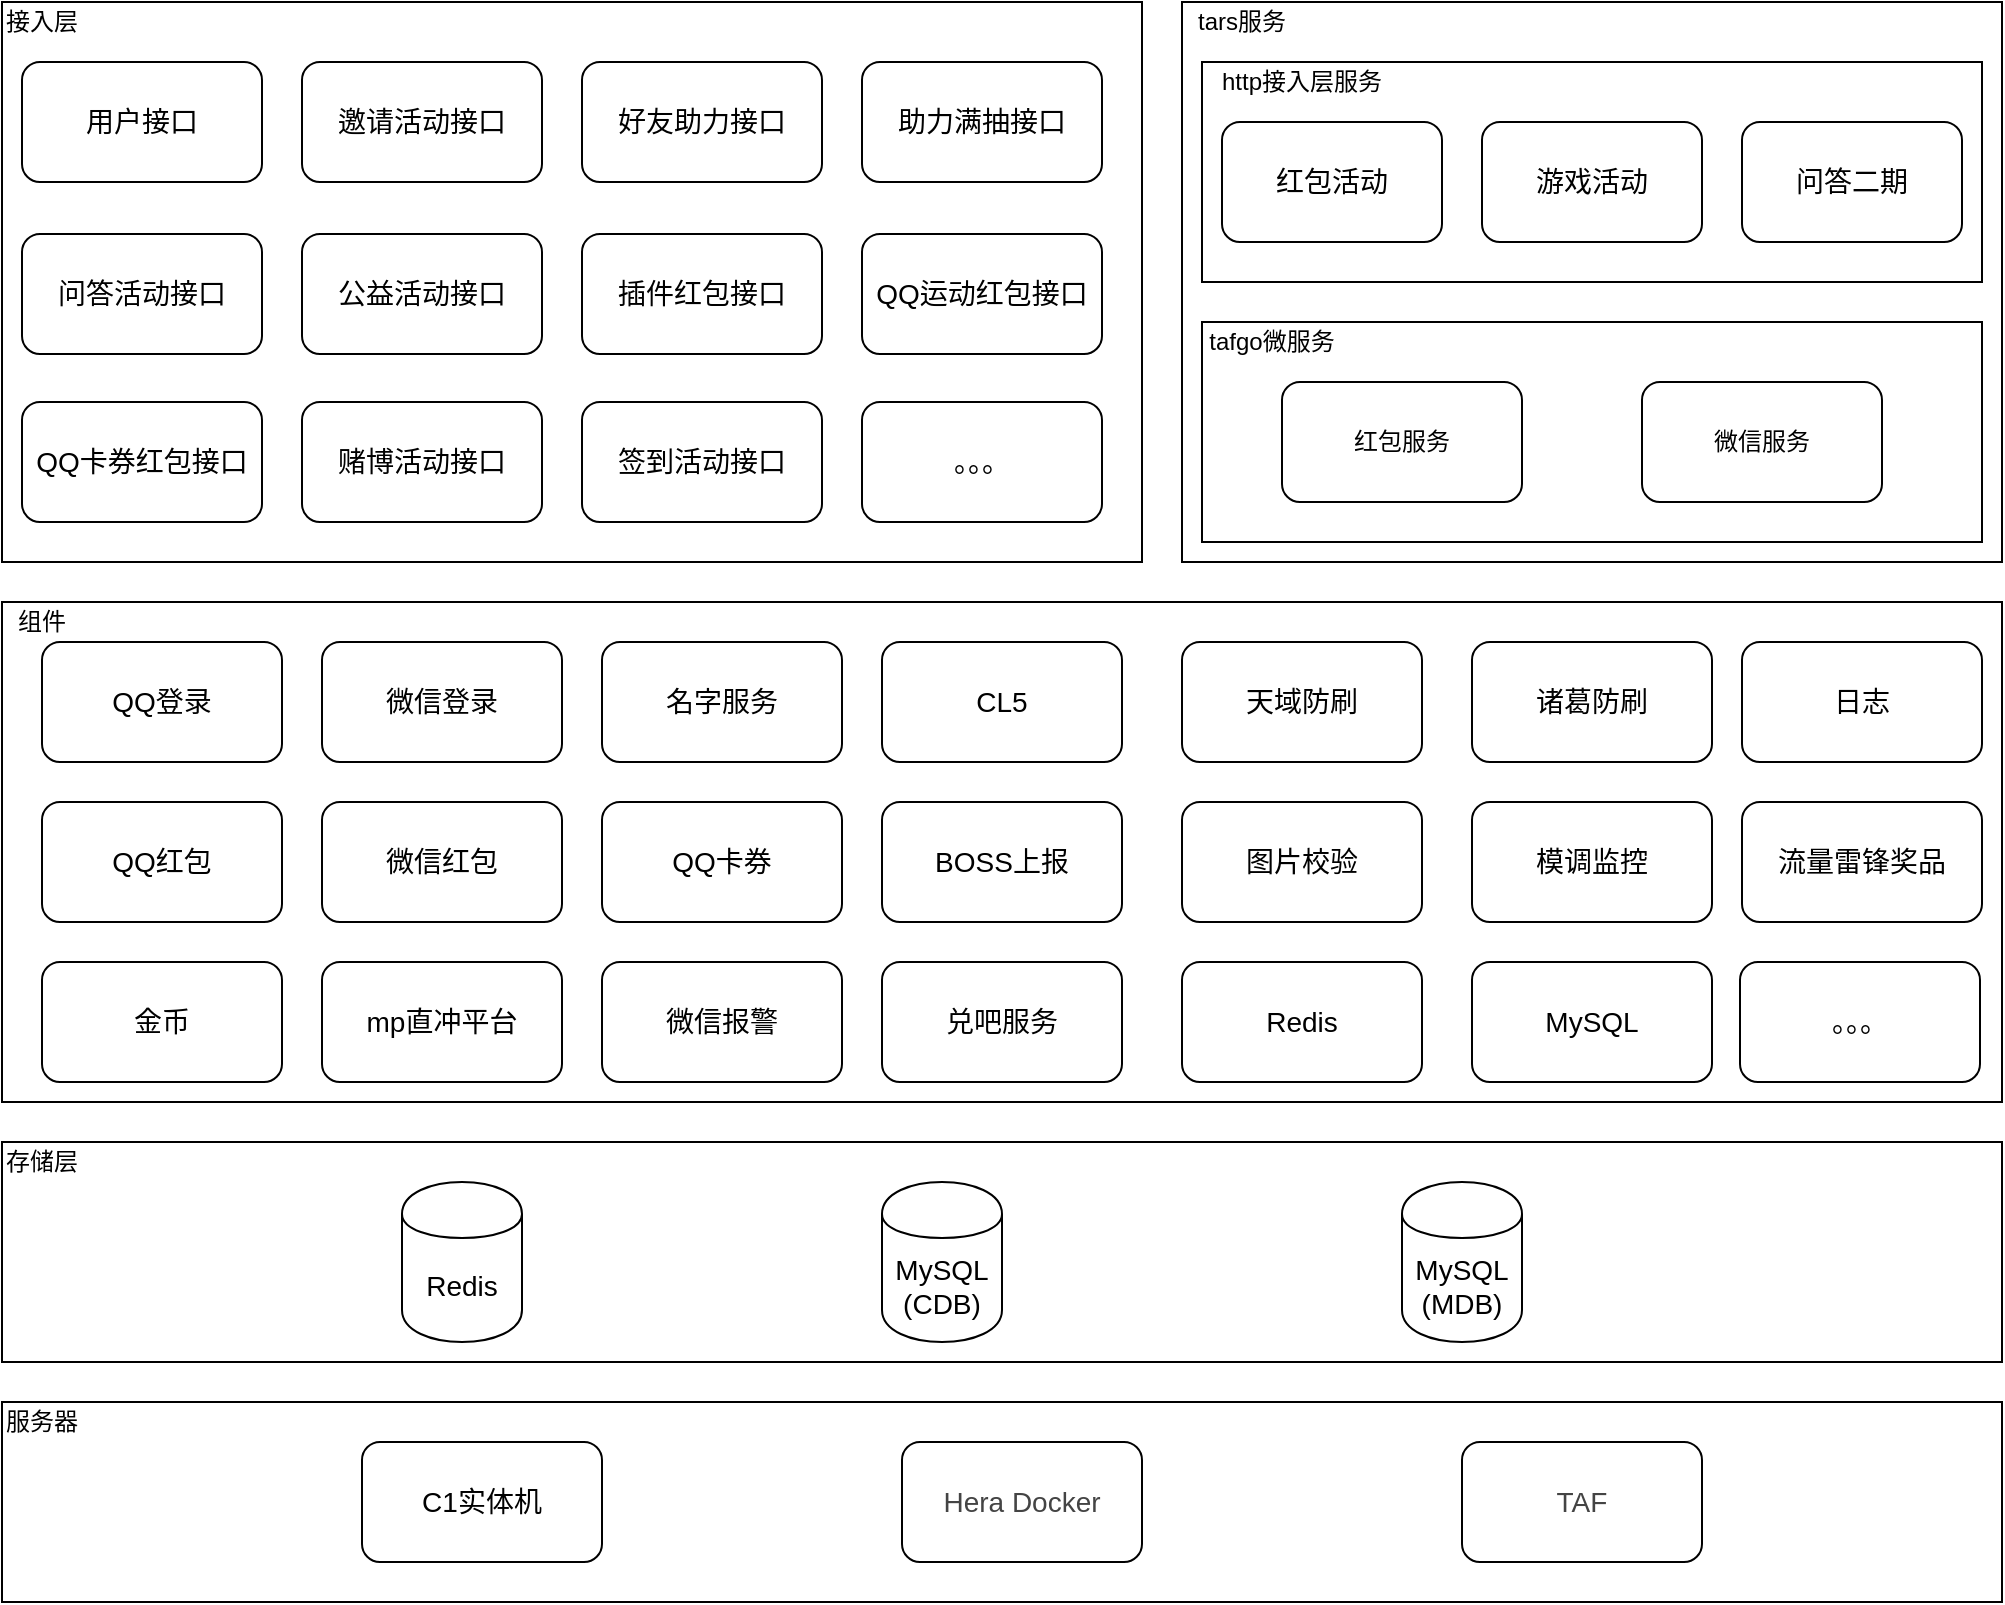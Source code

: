 <mxfile pages="1" version="11.2.3" type="github"><diagram id="sURR1SHCAla83oJiOlZ1" name="Page-1"><mxGraphModel dx="1421" dy="1020" grid="1" gridSize="10" guides="1" tooltips="1" connect="1" arrows="1" fold="1" page="1" pageScale="1" pageWidth="3300" pageHeight="4681" math="0" shadow="0"><root><mxCell id="0"/><mxCell id="1" parent="0"/><mxCell id="fpItD1PaSmq3RKMQFErg-25" value="" style="rounded=0;whiteSpace=wrap;html=1;" vertex="1" parent="1"><mxGeometry x="820" y="810" width="1000" height="250" as="geometry"/></mxCell><mxCell id="l3v4fueEr0LTtIeN0S5f-3" value="&lt;br&gt;&lt;br&gt;" style="rounded=0;whiteSpace=wrap;html=1;" parent="1" vertex="1"><mxGeometry x="820" y="510" width="570" height="280" as="geometry"/></mxCell><mxCell id="l3v4fueEr0LTtIeN0S5f-1" value="&lt;span style=&quot;font-size: 14px&quot;&gt;用户接口&lt;/span&gt;" style="rounded=1;whiteSpace=wrap;html=1;" parent="1" vertex="1"><mxGeometry x="830" y="540" width="120" height="60" as="geometry"/></mxCell><mxCell id="l3v4fueEr0LTtIeN0S5f-4" value="&lt;font style=&quot;font-size: 14px&quot;&gt;邀请活动接口&lt;/font&gt;" style="rounded=1;whiteSpace=wrap;html=1;" parent="1" vertex="1"><mxGeometry x="970" y="540" width="120" height="60" as="geometry"/></mxCell><mxCell id="fpItD1PaSmq3RKMQFErg-1" value="&lt;font style=&quot;font-size: 14px&quot;&gt;好友助力接口&lt;/font&gt;" style="rounded=1;whiteSpace=wrap;html=1;" vertex="1" parent="1"><mxGeometry x="1110" y="540" width="120" height="60" as="geometry"/></mxCell><mxCell id="fpItD1PaSmq3RKMQFErg-2" value="&lt;font style=&quot;font-size: 14px&quot;&gt;助力满抽接口&lt;/font&gt;" style="rounded=1;whiteSpace=wrap;html=1;" vertex="1" parent="1"><mxGeometry x="1250" y="540" width="120" height="60" as="geometry"/></mxCell><mxCell id="fpItD1PaSmq3RKMQFErg-3" value="&lt;font style=&quot;font-size: 14px&quot;&gt;问答活动接口&lt;/font&gt;" style="rounded=1;whiteSpace=wrap;html=1;" vertex="1" parent="1"><mxGeometry x="830" y="626" width="120" height="60" as="geometry"/></mxCell><mxCell id="fpItD1PaSmq3RKMQFErg-4" value="&lt;font style=&quot;font-size: 14px&quot;&gt;公益活动接口&lt;/font&gt;" style="rounded=1;whiteSpace=wrap;html=1;" vertex="1" parent="1"><mxGeometry x="970" y="626" width="120" height="60" as="geometry"/></mxCell><mxCell id="fpItD1PaSmq3RKMQFErg-5" value="&lt;font style=&quot;font-size: 14px&quot;&gt;插件红包接口&lt;/font&gt;" style="rounded=1;whiteSpace=wrap;html=1;" vertex="1" parent="1"><mxGeometry x="1110" y="626" width="120" height="60" as="geometry"/></mxCell><mxCell id="fpItD1PaSmq3RKMQFErg-6" value="&lt;font style=&quot;font-size: 14px&quot;&gt;QQ运动红包接口&lt;/font&gt;" style="rounded=1;whiteSpace=wrap;html=1;" vertex="1" parent="1"><mxGeometry x="1250" y="626" width="120" height="60" as="geometry"/></mxCell><mxCell id="fpItD1PaSmq3RKMQFErg-7" value="&lt;font style=&quot;font-size: 14px&quot;&gt;QQ卡券红包接口&lt;/font&gt;" style="rounded=1;whiteSpace=wrap;html=1;" vertex="1" parent="1"><mxGeometry x="830" y="710" width="120" height="60" as="geometry"/></mxCell><mxCell id="fpItD1PaSmq3RKMQFErg-8" value="&lt;font style=&quot;font-size: 14px&quot;&gt;赌博活动接口&lt;/font&gt;" style="rounded=1;whiteSpace=wrap;html=1;" vertex="1" parent="1"><mxGeometry x="970" y="710" width="120" height="60" as="geometry"/></mxCell><mxCell id="fpItD1PaSmq3RKMQFErg-9" value="&lt;font style=&quot;font-size: 14px&quot;&gt;签到活动接口&lt;/font&gt;" style="rounded=1;whiteSpace=wrap;html=1;" vertex="1" parent="1"><mxGeometry x="1110" y="710" width="120" height="60" as="geometry"/></mxCell><mxCell id="fpItD1PaSmq3RKMQFErg-10" value="&lt;font style=&quot;font-size: 14px&quot;&gt;。。。&lt;/font&gt;" style="rounded=1;whiteSpace=wrap;html=1;" vertex="1" parent="1"><mxGeometry x="1250" y="710" width="120" height="60" as="geometry"/></mxCell><mxCell id="fpItD1PaSmq3RKMQFErg-11" value="接入层" style="text;html=1;strokeColor=none;fillColor=none;align=center;verticalAlign=middle;whiteSpace=wrap;rounded=0;" vertex="1" parent="1"><mxGeometry x="820" y="510" width="40" height="20" as="geometry"/></mxCell><mxCell id="fpItD1PaSmq3RKMQFErg-12" value="" style="rounded=0;whiteSpace=wrap;html=1;" vertex="1" parent="1"><mxGeometry x="1410" y="510" width="410" height="280" as="geometry"/></mxCell><mxCell id="fpItD1PaSmq3RKMQFErg-14" value="tars服务" style="text;html=1;strokeColor=none;fillColor=none;align=center;verticalAlign=middle;whiteSpace=wrap;rounded=0;" vertex="1" parent="1"><mxGeometry x="1410" y="510" width="60" height="20" as="geometry"/></mxCell><mxCell id="fpItD1PaSmq3RKMQFErg-15" value="" style="rounded=0;whiteSpace=wrap;html=1;" vertex="1" parent="1"><mxGeometry x="1420" y="540" width="390" height="110" as="geometry"/></mxCell><mxCell id="fpItD1PaSmq3RKMQFErg-16" value="" style="rounded=0;whiteSpace=wrap;html=1;" vertex="1" parent="1"><mxGeometry x="1420" y="670" width="390" height="110" as="geometry"/></mxCell><mxCell id="fpItD1PaSmq3RKMQFErg-17" value="http接入层服务" style="text;html=1;strokeColor=none;fillColor=none;align=center;verticalAlign=middle;whiteSpace=wrap;rounded=0;" vertex="1" parent="1"><mxGeometry x="1420" y="540" width="100" height="20" as="geometry"/></mxCell><mxCell id="fpItD1PaSmq3RKMQFErg-18" value="&lt;font style=&quot;font-size: 14px&quot;&gt;红包活动&lt;br&gt;&lt;/font&gt;" style="rounded=1;whiteSpace=wrap;html=1;" vertex="1" parent="1"><mxGeometry x="1430" y="570" width="110" height="60" as="geometry"/></mxCell><mxCell id="fpItD1PaSmq3RKMQFErg-20" value="&lt;font style=&quot;font-size: 14px&quot;&gt;游戏活动&lt;br&gt;&lt;/font&gt;" style="rounded=1;whiteSpace=wrap;html=1;" vertex="1" parent="1"><mxGeometry x="1560" y="570" width="110" height="60" as="geometry"/></mxCell><mxCell id="fpItD1PaSmq3RKMQFErg-21" value="&lt;font style=&quot;font-size: 14px&quot;&gt;问答二期&lt;br&gt;&lt;/font&gt;" style="rounded=1;whiteSpace=wrap;html=1;" vertex="1" parent="1"><mxGeometry x="1690" y="570" width="110" height="60" as="geometry"/></mxCell><mxCell id="fpItD1PaSmq3RKMQFErg-22" value="tafgo微服务" style="text;html=1;strokeColor=none;fillColor=none;align=center;verticalAlign=middle;whiteSpace=wrap;rounded=0;" vertex="1" parent="1"><mxGeometry x="1420" y="670" width="70" height="20" as="geometry"/></mxCell><mxCell id="fpItD1PaSmq3RKMQFErg-23" value="红包服务" style="rounded=1;whiteSpace=wrap;html=1;" vertex="1" parent="1"><mxGeometry x="1460" y="700" width="120" height="60" as="geometry"/></mxCell><mxCell id="fpItD1PaSmq3RKMQFErg-24" value="微信服务" style="rounded=1;whiteSpace=wrap;html=1;" vertex="1" parent="1"><mxGeometry x="1640" y="700" width="120" height="60" as="geometry"/></mxCell><mxCell id="fpItD1PaSmq3RKMQFErg-26" value="&lt;span style=&quot;font-size: 14px&quot;&gt;QQ登录&lt;/span&gt;" style="rounded=1;whiteSpace=wrap;html=1;" vertex="1" parent="1"><mxGeometry x="840" y="830" width="120" height="60" as="geometry"/></mxCell><mxCell id="fpItD1PaSmq3RKMQFErg-27" value="&lt;span style=&quot;font-size: 14px&quot;&gt;微信登录&lt;/span&gt;" style="rounded=1;whiteSpace=wrap;html=1;" vertex="1" parent="1"><mxGeometry x="980" y="830" width="120" height="60" as="geometry"/></mxCell><mxCell id="fpItD1PaSmq3RKMQFErg-28" value="组件" style="text;html=1;strokeColor=none;fillColor=none;align=center;verticalAlign=middle;whiteSpace=wrap;rounded=0;" vertex="1" parent="1"><mxGeometry x="820" y="810" width="40" height="20" as="geometry"/></mxCell><mxCell id="fpItD1PaSmq3RKMQFErg-29" value="&lt;span style=&quot;font-size: 14px&quot;&gt;名字服务&lt;/span&gt;" style="rounded=1;whiteSpace=wrap;html=1;" vertex="1" parent="1"><mxGeometry x="1120" y="830" width="120" height="60" as="geometry"/></mxCell><mxCell id="fpItD1PaSmq3RKMQFErg-30" value="&lt;span style=&quot;font-size: 14px&quot;&gt;CL5&lt;/span&gt;" style="rounded=1;whiteSpace=wrap;html=1;" vertex="1" parent="1"><mxGeometry x="1260" y="830" width="120" height="60" as="geometry"/></mxCell><mxCell id="fpItD1PaSmq3RKMQFErg-31" value="&lt;span style=&quot;font-size: 14px&quot;&gt;天域防刷&lt;/span&gt;" style="rounded=1;whiteSpace=wrap;html=1;" vertex="1" parent="1"><mxGeometry x="1410" y="830" width="120" height="60" as="geometry"/></mxCell><mxCell id="fpItD1PaSmq3RKMQFErg-32" value="&lt;span style=&quot;font-size: 14px&quot;&gt;诸葛防刷&lt;/span&gt;" style="rounded=1;whiteSpace=wrap;html=1;" vertex="1" parent="1"><mxGeometry x="1555" y="830" width="120" height="60" as="geometry"/></mxCell><mxCell id="fpItD1PaSmq3RKMQFErg-33" value="&lt;span style=&quot;font-size: 14px&quot;&gt;日志&lt;/span&gt;" style="rounded=1;whiteSpace=wrap;html=1;" vertex="1" parent="1"><mxGeometry x="1690" y="830" width="120" height="60" as="geometry"/></mxCell><mxCell id="fpItD1PaSmq3RKMQFErg-34" value="&lt;span style=&quot;font-size: 14px&quot;&gt;QQ红包&lt;/span&gt;" style="rounded=1;whiteSpace=wrap;html=1;" vertex="1" parent="1"><mxGeometry x="840" y="910" width="120" height="60" as="geometry"/></mxCell><mxCell id="fpItD1PaSmq3RKMQFErg-35" value="&lt;span style=&quot;font-size: 14px&quot;&gt;微信红包&lt;/span&gt;" style="rounded=1;whiteSpace=wrap;html=1;" vertex="1" parent="1"><mxGeometry x="980" y="910" width="120" height="60" as="geometry"/></mxCell><mxCell id="fpItD1PaSmq3RKMQFErg-36" value="&lt;span style=&quot;font-size: 14px&quot;&gt;QQ卡券&lt;/span&gt;" style="rounded=1;whiteSpace=wrap;html=1;" vertex="1" parent="1"><mxGeometry x="1120" y="910" width="120" height="60" as="geometry"/></mxCell><mxCell id="fpItD1PaSmq3RKMQFErg-37" value="&lt;span style=&quot;font-size: 14px&quot;&gt;BOSS上报&lt;/span&gt;" style="rounded=1;whiteSpace=wrap;html=1;" vertex="1" parent="1"><mxGeometry x="1260" y="910" width="120" height="60" as="geometry"/></mxCell><mxCell id="fpItD1PaSmq3RKMQFErg-38" value="&lt;span style=&quot;font-size: 14px&quot;&gt;图片校验&lt;/span&gt;" style="rounded=1;whiteSpace=wrap;html=1;" vertex="1" parent="1"><mxGeometry x="1410" y="910" width="120" height="60" as="geometry"/></mxCell><mxCell id="fpItD1PaSmq3RKMQFErg-39" value="&lt;span style=&quot;font-size: 14px&quot;&gt;模调监控&lt;/span&gt;" style="rounded=1;whiteSpace=wrap;html=1;" vertex="1" parent="1"><mxGeometry x="1555" y="910" width="120" height="60" as="geometry"/></mxCell><mxCell id="fpItD1PaSmq3RKMQFErg-40" value="&lt;span style=&quot;font-size: 14px&quot;&gt;流量雷锋奖品&lt;/span&gt;" style="rounded=1;whiteSpace=wrap;html=1;" vertex="1" parent="1"><mxGeometry x="1690" y="910" width="120" height="60" as="geometry"/></mxCell><mxCell id="fpItD1PaSmq3RKMQFErg-41" value="&lt;span style=&quot;font-size: 14px&quot;&gt;金币&lt;/span&gt;" style="rounded=1;whiteSpace=wrap;html=1;" vertex="1" parent="1"><mxGeometry x="840" y="990" width="120" height="60" as="geometry"/></mxCell><mxCell id="fpItD1PaSmq3RKMQFErg-42" value="&lt;span style=&quot;font-size: 14px&quot;&gt;mp直冲平台&lt;/span&gt;" style="rounded=1;whiteSpace=wrap;html=1;" vertex="1" parent="1"><mxGeometry x="980" y="990" width="120" height="60" as="geometry"/></mxCell><mxCell id="fpItD1PaSmq3RKMQFErg-43" value="&lt;span style=&quot;font-size: 14px&quot;&gt;微信报警&lt;/span&gt;" style="rounded=1;whiteSpace=wrap;html=1;" vertex="1" parent="1"><mxGeometry x="1120" y="990" width="120" height="60" as="geometry"/></mxCell><mxCell id="fpItD1PaSmq3RKMQFErg-44" value="&lt;span style=&quot;font-size: 14px&quot;&gt;兑吧服务&lt;/span&gt;" style="rounded=1;whiteSpace=wrap;html=1;" vertex="1" parent="1"><mxGeometry x="1260" y="990" width="120" height="60" as="geometry"/></mxCell><mxCell id="fpItD1PaSmq3RKMQFErg-45" value="&lt;span style=&quot;font-size: 14px&quot;&gt;Redis&lt;/span&gt;" style="rounded=1;whiteSpace=wrap;html=1;" vertex="1" parent="1"><mxGeometry x="1410" y="990" width="120" height="60" as="geometry"/></mxCell><mxCell id="fpItD1PaSmq3RKMQFErg-46" value="&lt;span style=&quot;font-size: 14px&quot;&gt;MySQL&lt;/span&gt;" style="rounded=1;whiteSpace=wrap;html=1;" vertex="1" parent="1"><mxGeometry x="1555" y="990" width="120" height="60" as="geometry"/></mxCell><mxCell id="fpItD1PaSmq3RKMQFErg-47" value="&lt;span style=&quot;font-size: 14px&quot;&gt;。。。&lt;/span&gt;" style="rounded=1;whiteSpace=wrap;html=1;" vertex="1" parent="1"><mxGeometry x="1689" y="990" width="120" height="60" as="geometry"/></mxCell><mxCell id="fpItD1PaSmq3RKMQFErg-48" value="" style="rounded=0;whiteSpace=wrap;html=1;" vertex="1" parent="1"><mxGeometry x="820" y="1080" width="1000" height="110" as="geometry"/></mxCell><mxCell id="fpItD1PaSmq3RKMQFErg-49" value="存储层" style="text;html=1;strokeColor=none;fillColor=none;align=center;verticalAlign=middle;whiteSpace=wrap;rounded=0;" vertex="1" parent="1"><mxGeometry x="820" y="1080" width="40" height="20" as="geometry"/></mxCell><mxCell id="fpItD1PaSmq3RKMQFErg-51" value="&lt;font style=&quot;font-size: 14px&quot;&gt;Redis&lt;/font&gt;" style="shape=cylinder;whiteSpace=wrap;html=1;boundedLbl=1;backgroundOutline=1;" vertex="1" parent="1"><mxGeometry x="1020" y="1100" width="60" height="80" as="geometry"/></mxCell><mxCell id="fpItD1PaSmq3RKMQFErg-52" value="&lt;font style=&quot;font-size: 14px&quot;&gt;MySQL&lt;br&gt;(CDB)&lt;br&gt;&lt;/font&gt;" style="shape=cylinder;whiteSpace=wrap;html=1;boundedLbl=1;backgroundOutline=1;" vertex="1" parent="1"><mxGeometry x="1260" y="1100" width="60" height="80" as="geometry"/></mxCell><mxCell id="fpItD1PaSmq3RKMQFErg-53" value="&lt;font style=&quot;font-size: 14px&quot;&gt;MySQL&lt;br&gt;(MDB)&lt;br&gt;&lt;/font&gt;" style="shape=cylinder;whiteSpace=wrap;html=1;boundedLbl=1;backgroundOutline=1;" vertex="1" parent="1"><mxGeometry x="1520" y="1100" width="60" height="80" as="geometry"/></mxCell><mxCell id="fpItD1PaSmq3RKMQFErg-54" value="" style="rounded=0;whiteSpace=wrap;html=1;" vertex="1" parent="1"><mxGeometry x="820" y="1210" width="1000" height="100" as="geometry"/></mxCell><mxCell id="fpItD1PaSmq3RKMQFErg-55" value="服务器" style="text;html=1;strokeColor=none;fillColor=none;align=center;verticalAlign=middle;whiteSpace=wrap;rounded=0;" vertex="1" parent="1"><mxGeometry x="820" y="1210" width="40" height="20" as="geometry"/></mxCell><mxCell id="fpItD1PaSmq3RKMQFErg-56" value="&lt;font style=&quot;font-size: 14px&quot;&gt;C1实体机&lt;/font&gt;" style="rounded=1;whiteSpace=wrap;html=1;" vertex="1" parent="1"><mxGeometry x="1000" y="1230" width="120" height="60" as="geometry"/></mxCell><mxCell id="fpItD1PaSmq3RKMQFErg-57" value="&lt;span style=&quot;color: rgb(68 , 68 , 68) ; text-align: left ; background-color: rgb(255 , 255 , 255)&quot;&gt;&lt;font style=&quot;font-size: 14px&quot;&gt;Hera Docker&lt;/font&gt;&lt;/span&gt;" style="rounded=1;whiteSpace=wrap;html=1;" vertex="1" parent="1"><mxGeometry x="1270" y="1230" width="120" height="60" as="geometry"/></mxCell><mxCell id="fpItD1PaSmq3RKMQFErg-62" value="&lt;span style=&quot;color: rgb(68 , 68 , 68) ; text-align: left ; background-color: rgb(255 , 255 , 255)&quot;&gt;&lt;font style=&quot;font-size: 14px&quot;&gt;TAF&lt;/font&gt;&lt;/span&gt;" style="rounded=1;whiteSpace=wrap;html=1;" vertex="1" parent="1"><mxGeometry x="1550" y="1230" width="120" height="60" as="geometry"/></mxCell></root></mxGraphModel></diagram></mxfile>